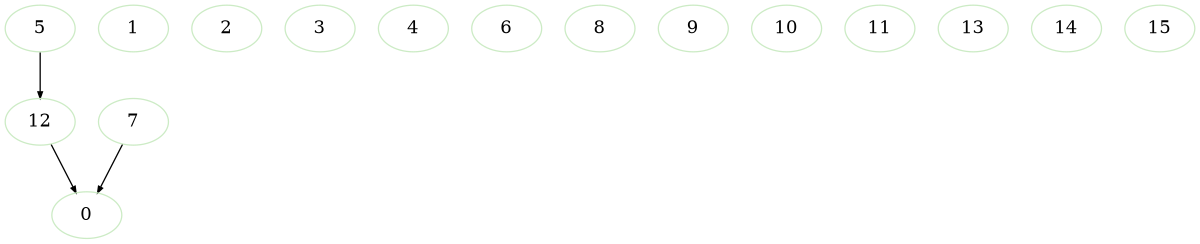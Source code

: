 digraph topology {
	graph [fontsize = 12, outputorder="edgesfirst", size="8,8"];
	node [color = "/pastel16/3", penwidth = 1];
	edge [fontsize = 10, arrowsize = 0.5];
	0 [label = "0", pos="2.6,1.2!"]
	1 [label = "1", pos="5.2,0.6!"]
	2 [label = "2", pos="4.2,3!"]
	3 [label = "3", pos="0.4,4!"]
	4 [label = "4", pos="0.2,3.4!"]
	5 [label = "5", pos="0.6,0.8!"]
	5 -> 12 [color=black, ]
	6 [label = "6", pos="3.4,6.6!"]
	7 [label = "7", pos="1,1.8!"]
	7 -> 0 [color=black, ]
	8 [label = "8", pos="5,7.6!"]
	9 [label = "9", pos="4.6,3.2!"]
	10 [label = "10", pos="7.8,0.4!"]
	11 [label = "11", pos="6.8,2.4!"]
	12 [label = "12", pos="1.2,1!"]
	12 -> 0 [color=black, ]
	13 [label = "13", pos="2.4,6.6!"]
	14 [label = "14", pos="1.4,4.6!"]
	15 [label = "15", pos="5.2,3!"]
}
